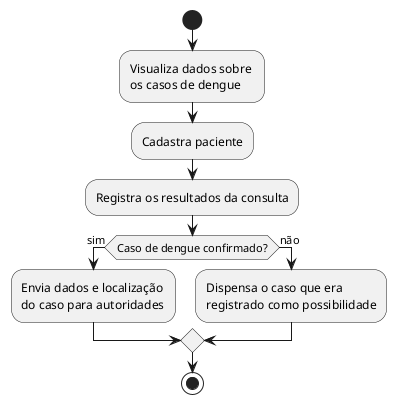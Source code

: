 @startuml
start
:Visualiza dados sobre \nos casos de dengue;
:Cadastra paciente;
:Registra os resultados da consulta;
if (Caso de dengue confirmado?) then (sim)
:Envia dados e localização \ndo caso para autoridades;
else (não)
:Dispensa o caso que era \nregistrado como possibilidade;
endif
stop
@enduml 